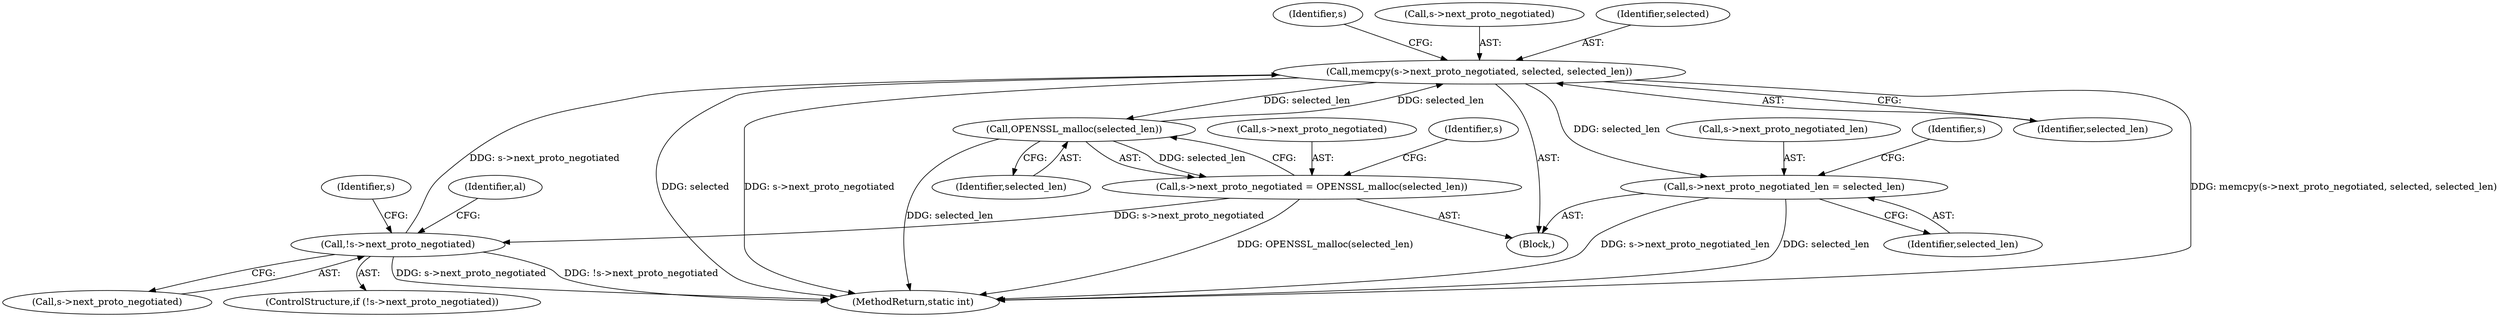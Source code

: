 digraph "0_openssl_fb0bc2b273bcc2d5401dd883fe869af4fc74bb21@API" {
"1000625" [label="(Call,memcpy(s->next_proto_negotiated, selected, selected_len))"];
"1000614" [label="(Call,!s->next_proto_negotiated)"];
"1000607" [label="(Call,s->next_proto_negotiated = OPENSSL_malloc(selected_len))"];
"1000611" [label="(Call,OPENSSL_malloc(selected_len))"];
"1000625" [label="(Call,memcpy(s->next_proto_negotiated, selected, selected_len))"];
"1000631" [label="(Call,s->next_proto_negotiated_len = selected_len)"];
"1000627" [label="(Identifier,s)"];
"1000633" [label="(Identifier,s)"];
"1000612" [label="(Identifier,selected_len)"];
"1000614" [label="(Call,!s->next_proto_negotiated)"];
"1000632" [label="(Call,s->next_proto_negotiated_len)"];
"1000621" [label="(Identifier,al)"];
"1000554" [label="(Block,)"];
"1000635" [label="(Identifier,selected_len)"];
"1000615" [label="(Call,s->next_proto_negotiated)"];
"1000631" [label="(Call,s->next_proto_negotiated_len = selected_len)"];
"1000626" [label="(Call,s->next_proto_negotiated)"];
"1000613" [label="(ControlStructure,if (!s->next_proto_negotiated))"];
"1001032" [label="(MethodReturn,static int)"];
"1000608" [label="(Call,s->next_proto_negotiated)"];
"1000616" [label="(Identifier,s)"];
"1000607" [label="(Call,s->next_proto_negotiated = OPENSSL_malloc(selected_len))"];
"1000625" [label="(Call,memcpy(s->next_proto_negotiated, selected, selected_len))"];
"1000629" [label="(Identifier,selected)"];
"1000639" [label="(Identifier,s)"];
"1000611" [label="(Call,OPENSSL_malloc(selected_len))"];
"1000630" [label="(Identifier,selected_len)"];
"1000625" -> "1000554"  [label="AST: "];
"1000625" -> "1000630"  [label="CFG: "];
"1000626" -> "1000625"  [label="AST: "];
"1000629" -> "1000625"  [label="AST: "];
"1000630" -> "1000625"  [label="AST: "];
"1000633" -> "1000625"  [label="CFG: "];
"1000625" -> "1001032"  [label="DDG: selected"];
"1000625" -> "1001032"  [label="DDG: s->next_proto_negotiated"];
"1000625" -> "1001032"  [label="DDG: memcpy(s->next_proto_negotiated, selected, selected_len)"];
"1000625" -> "1000611"  [label="DDG: selected_len"];
"1000614" -> "1000625"  [label="DDG: s->next_proto_negotiated"];
"1000611" -> "1000625"  [label="DDG: selected_len"];
"1000625" -> "1000631"  [label="DDG: selected_len"];
"1000614" -> "1000613"  [label="AST: "];
"1000614" -> "1000615"  [label="CFG: "];
"1000615" -> "1000614"  [label="AST: "];
"1000621" -> "1000614"  [label="CFG: "];
"1000627" -> "1000614"  [label="CFG: "];
"1000614" -> "1001032"  [label="DDG: !s->next_proto_negotiated"];
"1000614" -> "1001032"  [label="DDG: s->next_proto_negotiated"];
"1000607" -> "1000614"  [label="DDG: s->next_proto_negotiated"];
"1000607" -> "1000554"  [label="AST: "];
"1000607" -> "1000611"  [label="CFG: "];
"1000608" -> "1000607"  [label="AST: "];
"1000611" -> "1000607"  [label="AST: "];
"1000616" -> "1000607"  [label="CFG: "];
"1000607" -> "1001032"  [label="DDG: OPENSSL_malloc(selected_len)"];
"1000611" -> "1000607"  [label="DDG: selected_len"];
"1000611" -> "1000612"  [label="CFG: "];
"1000612" -> "1000611"  [label="AST: "];
"1000611" -> "1001032"  [label="DDG: selected_len"];
"1000631" -> "1000554"  [label="AST: "];
"1000631" -> "1000635"  [label="CFG: "];
"1000632" -> "1000631"  [label="AST: "];
"1000635" -> "1000631"  [label="AST: "];
"1000639" -> "1000631"  [label="CFG: "];
"1000631" -> "1001032"  [label="DDG: s->next_proto_negotiated_len"];
"1000631" -> "1001032"  [label="DDG: selected_len"];
}
